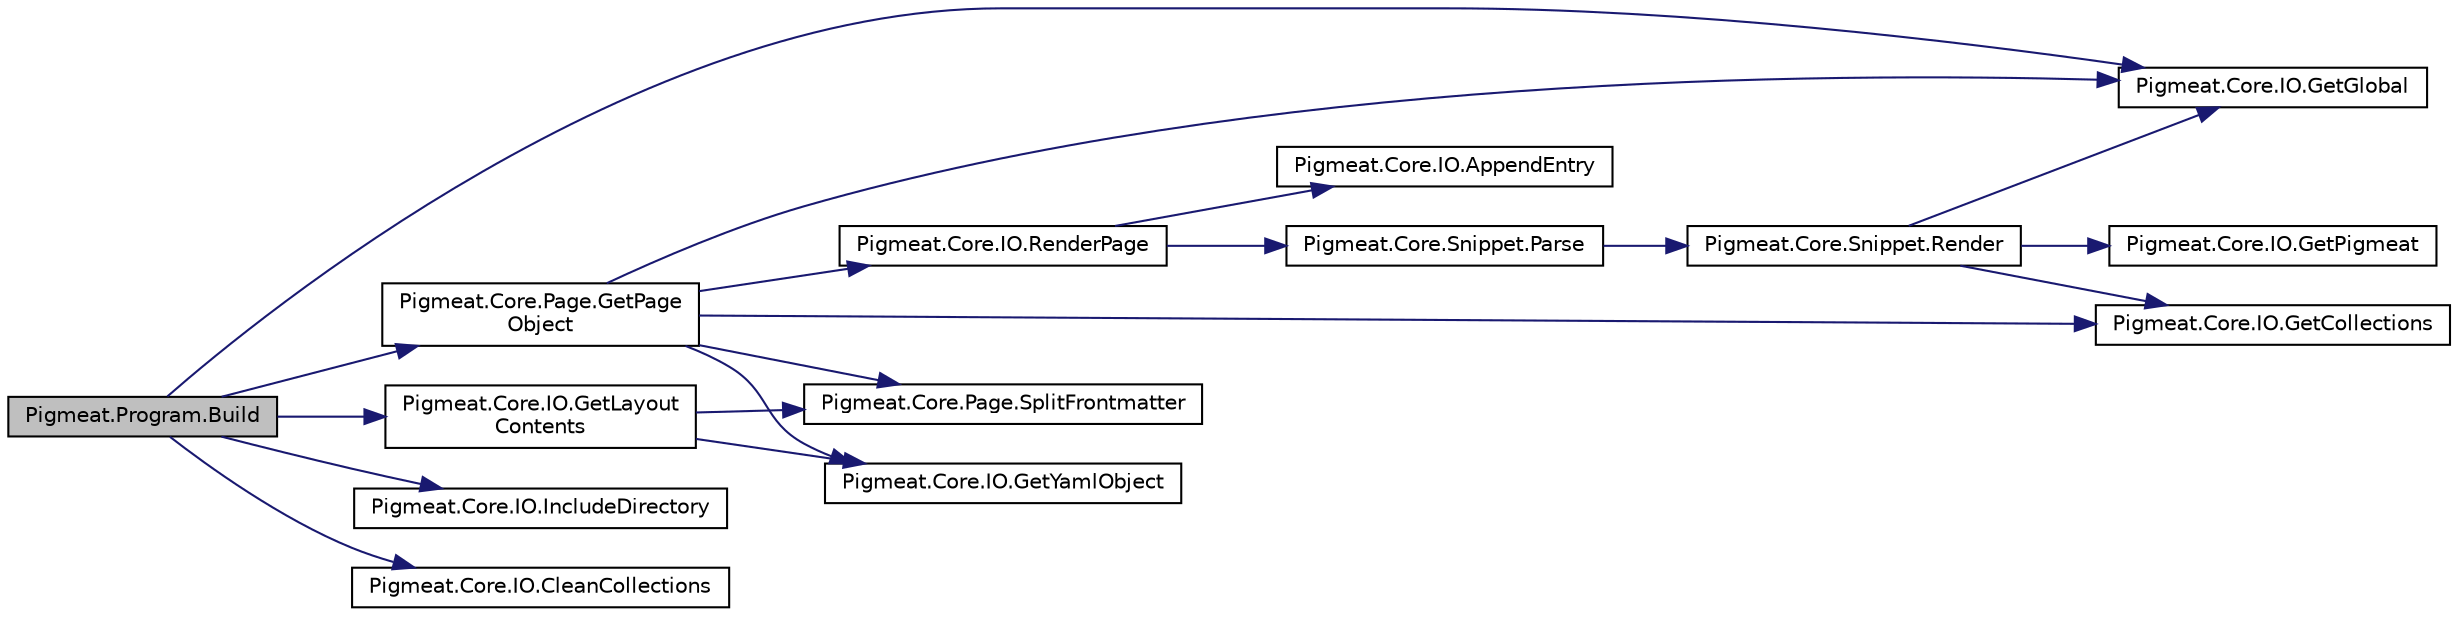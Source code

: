digraph "Pigmeat.Program.Build"
{
  edge [fontname="Helvetica",fontsize="10",labelfontname="Helvetica",labelfontsize="10"];
  node [fontname="Helvetica",fontsize="10",shape=record];
  rankdir="LR";
  Node4 [label="Pigmeat.Program.Build",height=0.2,width=0.4,color="black", fillcolor="grey75", style="filled", fontcolor="black"];
  Node4 -> Node5 [color="midnightblue",fontsize="10",style="solid",fontname="Helvetica"];
  Node5 [label="Pigmeat.Core.IO.GetGlobal",height=0.2,width=0.4,color="black", fillcolor="white", style="filled",URL="$class_pigmeat_1_1_core_1_1_i_o.html#a8f84ec34a489ed4c83089b16308ddc7f",tooltip="Get file representing project&#39;s Global context "];
  Node4 -> Node6 [color="midnightblue",fontsize="10",style="solid",fontname="Helvetica"];
  Node6 [label="Pigmeat.Core.IO.GetLayout\lContents",height=0.2,width=0.4,color="black", fillcolor="white", style="filled",URL="$class_pigmeat_1_1_core_1_1_i_o.html#ae9cd73892daa23bdf19c9a229fe62b7b",tooltip="Get the contents of Layouts recursively "];
  Node6 -> Node7 [color="midnightblue",fontsize="10",style="solid",fontname="Helvetica"];
  Node7 [label="Pigmeat.Core.Page.SplitFrontmatter",height=0.2,width=0.4,color="black", fillcolor="white", style="filled",URL="$class_pigmeat_1_1_core_1_1_page.html#adeeba3432008a2b7718ad52c2e0ae058",tooltip="Gets the YAML of the frontmatter for a given page "];
  Node6 -> Node8 [color="midnightblue",fontsize="10",style="solid",fontname="Helvetica"];
  Node8 [label="Pigmeat.Core.IO.GetYamlObject",height=0.2,width=0.4,color="black", fillcolor="white", style="filled",URL="$class_pigmeat_1_1_core_1_1_i_o.html#a65785eb7263115da1c592b06597727f5",tooltip="Convert YAML data into JObject "];
  Node4 -> Node9 [color="midnightblue",fontsize="10",style="solid",fontname="Helvetica"];
  Node9 [label="Pigmeat.Core.Page.GetPage\lObject",height=0.2,width=0.4,color="black", fillcolor="white", style="filled",URL="$class_pigmeat_1_1_core_1_1_page.html#a3a2dee942bb7b2f763ce5d1caba4163d",tooltip="Parses a given page into a JObject "];
  Node9 -> Node7 [color="midnightblue",fontsize="10",style="solid",fontname="Helvetica"];
  Node9 -> Node8 [color="midnightblue",fontsize="10",style="solid",fontname="Helvetica"];
  Node9 -> Node5 [color="midnightblue",fontsize="10",style="solid",fontname="Helvetica"];
  Node9 -> Node10 [color="midnightblue",fontsize="10",style="solid",fontname="Helvetica"];
  Node10 [label="Pigmeat.Core.IO.GetCollections",height=0.2,width=0.4,color="black", fillcolor="white", style="filled",URL="$class_pigmeat_1_1_core_1_1_i_o.html#a95f27be3fb9f5fd7e668f903c4e1cfb4",tooltip="Create a JObject to merge with the Global context containing each collection&#39;s collection.json data "];
  Node9 -> Node11 [color="midnightblue",fontsize="10",style="solid",fontname="Helvetica"];
  Node11 [label="Pigmeat.Core.IO.RenderPage",height=0.2,width=0.4,color="black", fillcolor="white", style="filled",URL="$class_pigmeat_1_1_core_1_1_i_o.html#a000f595801bec338426974328b938e6c",tooltip="Take layout, place Markdig-parsed content in layout, evaluate includes, render with Scriban ..."];
  Node11 -> Node12 [color="midnightblue",fontsize="10",style="solid",fontname="Helvetica"];
  Node12 [label="Pigmeat.Core.Snippet.Parse",height=0.2,width=0.4,color="black", fillcolor="white", style="filled",URL="$class_pigmeat_1_1_core_1_1_snippet.html#a54ea5e1d3a8cd6308a1b1c9f01457146",tooltip="Parses through each {! snippet !} call in a page and evaluates them "];
  Node12 -> Node13 [color="midnightblue",fontsize="10",style="solid",fontname="Helvetica"];
  Node13 [label="Pigmeat.Core.Snippet.Render",height=0.2,width=0.4,color="black", fillcolor="white", style="filled",URL="$class_pigmeat_1_1_core_1_1_snippet.html#ac3dd182d3699b9997372e1baa768de2b",tooltip="Renders Snippets "];
  Node13 -> Node5 [color="midnightblue",fontsize="10",style="solid",fontname="Helvetica"];
  Node13 -> Node10 [color="midnightblue",fontsize="10",style="solid",fontname="Helvetica"];
  Node13 -> Node14 [color="midnightblue",fontsize="10",style="solid",fontname="Helvetica"];
  Node14 [label="Pigmeat.Core.IO.GetPigmeat",height=0.2,width=0.4,color="black", fillcolor="white", style="filled",URL="$class_pigmeat_1_1_core_1_1_i_o.html#ab52a010415630b7063180fd58759eab3",tooltip="Get JObject representing project&#39;s Pigmeat context "];
  Node11 -> Node15 [color="midnightblue",fontsize="10",style="solid",fontname="Helvetica"];
  Node15 [label="Pigmeat.Core.IO.AppendEntry",height=0.2,width=0.4,color="black", fillcolor="white", style="filled",URL="$class_pigmeat_1_1_core_1_1_i_o.html#a513be40f796bdadd8f6eb31f2446716a",tooltip="Adds JObject representations of pages in a collection to the collection&#39;s entries field in its collec..."];
  Node4 -> Node16 [color="midnightblue",fontsize="10",style="solid",fontname="Helvetica"];
  Node16 [label="Pigmeat.Core.IO.IncludeDirectory",height=0.2,width=0.4,color="black", fillcolor="white", style="filled",URL="$class_pigmeat_1_1_core_1_1_i_o.html#ab8a3a50a1c1ae3b1183e298846b77abd",tooltip="Copy a directory recursively, for if in {{{ global.include }}} "];
  Node4 -> Node17 [color="midnightblue",fontsize="10",style="solid",fontname="Helvetica"];
  Node17 [label="Pigmeat.Core.IO.CleanCollections",height=0.2,width=0.4,color="black", fillcolor="white", style="filled",URL="$class_pigmeat_1_1_core_1_1_i_o.html#a0c35ca471821347e16cd0d36a4af6c2f",tooltip="Clean out the entries field in every collection.json file "];
}
